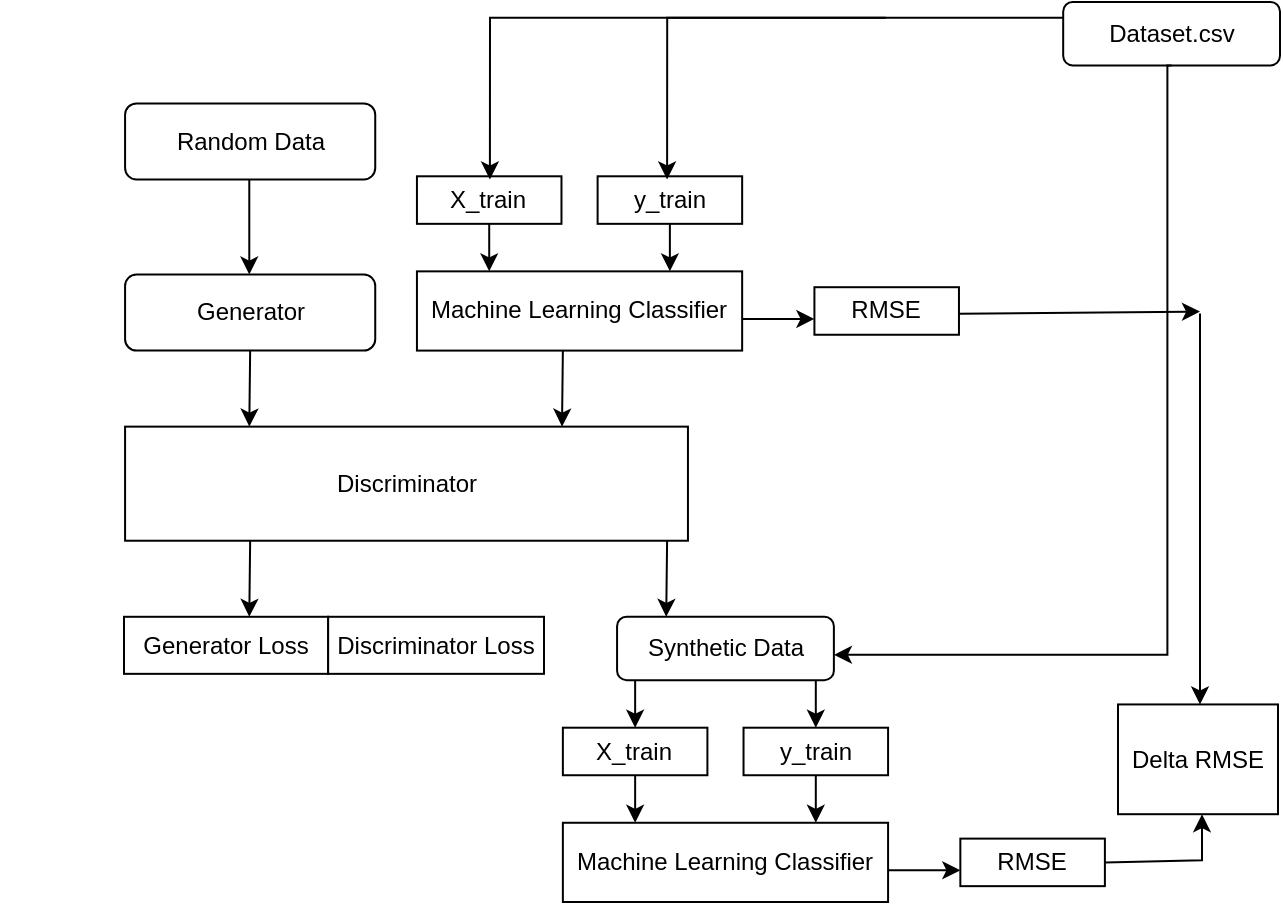 <mxfile version="20.4.0" type="github">
  <diagram id="C5RBs43oDa-KdzZeNtuy" name="Page-1">
    <mxGraphModel dx="942" dy="624" grid="1" gridSize="10" guides="1" tooltips="1" connect="1" arrows="1" fold="1" page="1" pageScale="1" pageWidth="827" pageHeight="1169" math="0" shadow="0">
      <root>
        <mxCell id="WIyWlLk6GJQsqaUBKTNV-0" />
        <mxCell id="WIyWlLk6GJQsqaUBKTNV-1" parent="WIyWlLk6GJQsqaUBKTNV-0" />
        <mxCell id="goVMsZsf2IOnhVVjbLRQ-9" value="" style="group" parent="WIyWlLk6GJQsqaUBKTNV-1" vertex="1" connectable="0">
          <mxGeometry x="90" y="30" width="640" height="450" as="geometry" />
        </mxCell>
        <mxCell id="GfQH2LzpMEKR52SkH0QB-68" value="" style="group;" parent="goVMsZsf2IOnhVVjbLRQ-9" vertex="1" connectable="0">
          <mxGeometry width="640" height="450.0" as="geometry" />
        </mxCell>
        <mxCell id="WIyWlLk6GJQsqaUBKTNV-3" value="Random Data" style="rounded=1;whiteSpace=wrap;html=1;fontSize=12;glass=0;strokeWidth=1;shadow=0;" parent="GfQH2LzpMEKR52SkH0QB-68" vertex="1">
          <mxGeometry x="62.541" y="50.701" width="125.081" height="38.028" as="geometry" />
        </mxCell>
        <mxCell id="GfQH2LzpMEKR52SkH0QB-6" value="&lt;font color=&quot;#000000&quot;&gt;Discriminator&lt;/font&gt;" style="rounded=0;whiteSpace=wrap;html=1;fillColor=#FFFFFF;fontColor=#ffffff;strokeColor=#000000;" parent="GfQH2LzpMEKR52SkH0QB-68" vertex="1">
          <mxGeometry x="62.541" y="212.322" width="281.433" height="57.043" as="geometry" />
        </mxCell>
        <mxCell id="GfQH2LzpMEKR52SkH0QB-7" value="&lt;font color=&quot;#000000&quot;&gt;Generator&lt;/font&gt;" style="rounded=1;whiteSpace=wrap;html=1;fillColor=#FFFFFF;fontColor=#ffffff;strokeColor=#000000;" parent="GfQH2LzpMEKR52SkH0QB-68" vertex="1">
          <mxGeometry x="62.541" y="136.265" width="125.081" height="38.028" as="geometry" />
        </mxCell>
        <mxCell id="GfQH2LzpMEKR52SkH0QB-18" value="Generator&amp;nbsp;Loss" style="rounded=0;whiteSpace=wrap;html=1;fillColor=#FFFFFF;strokeColor=#000000;" parent="GfQH2LzpMEKR52SkH0QB-68" vertex="1">
          <mxGeometry x="62" y="307.394" width="102.08" height="28.526" as="geometry" />
        </mxCell>
        <mxCell id="GfQH2LzpMEKR52SkH0QB-19" value="Discriminator Loss" style="rounded=0;whiteSpace=wrap;html=1;fillColor=#FFFFFF;strokeColor=#000000;" parent="GfQH2LzpMEKR52SkH0QB-68" vertex="1">
          <mxGeometry x="164.08" y="307.394" width="107.92" height="28.526" as="geometry" />
        </mxCell>
        <mxCell id="GfQH2LzpMEKR52SkH0QB-22" value="" style="endArrow=classic;html=1;rounded=0;" parent="GfQH2LzpMEKR52SkH0QB-68" edge="1">
          <mxGeometry width="50" height="50" relative="1" as="geometry">
            <mxPoint x="124.644" y="88.73" as="sourcePoint" />
            <mxPoint x="124.644" y="136.265" as="targetPoint" />
          </mxGeometry>
        </mxCell>
        <mxCell id="GfQH2LzpMEKR52SkH0QB-23" value="" style="endArrow=classic;html=1;rounded=0;exitX=0.5;exitY=1;exitDx=0;exitDy=0;" parent="GfQH2LzpMEKR52SkH0QB-68" source="GfQH2LzpMEKR52SkH0QB-7" edge="1">
          <mxGeometry width="50" height="50" relative="1" as="geometry">
            <mxPoint x="125.081" y="183.801" as="sourcePoint" />
            <mxPoint x="124.644" y="212.322" as="targetPoint" />
          </mxGeometry>
        </mxCell>
        <mxCell id="GfQH2LzpMEKR52SkH0QB-25" value="" style="endArrow=classic;html=1;rounded=0;exitX=0.5;exitY=1;exitDx=0;exitDy=0;" parent="GfQH2LzpMEKR52SkH0QB-68" edge="1">
          <mxGeometry width="50" height="50" relative="1" as="geometry">
            <mxPoint x="281.433" y="174.294" as="sourcePoint" />
            <mxPoint x="280.995" y="212.322" as="targetPoint" />
          </mxGeometry>
        </mxCell>
        <mxCell id="GfQH2LzpMEKR52SkH0QB-26" value="" style="endArrow=classic;html=1;rounded=0;exitX=0.5;exitY=1;exitDx=0;exitDy=0;" parent="GfQH2LzpMEKR52SkH0QB-68" edge="1">
          <mxGeometry width="50" height="50" relative="1" as="geometry">
            <mxPoint x="333.55" y="269.365" as="sourcePoint" />
            <mxPoint x="333.113" y="307.393" as="targetPoint" />
          </mxGeometry>
        </mxCell>
        <mxCell id="GfQH2LzpMEKR52SkH0QB-27" value="" style="endArrow=classic;html=1;rounded=0;exitX=0.5;exitY=1;exitDx=0;exitDy=0;" parent="GfQH2LzpMEKR52SkH0QB-68" edge="1">
          <mxGeometry width="50" height="50" relative="1" as="geometry">
            <mxPoint x="125.081" y="269.365" as="sourcePoint" />
            <mxPoint x="124.644" y="307.393" as="targetPoint" />
          </mxGeometry>
        </mxCell>
        <mxCell id="GfQH2LzpMEKR52SkH0QB-48" value="" style="group" parent="GfQH2LzpMEKR52SkH0QB-68" vertex="1" connectable="0">
          <mxGeometry x="281.433" y="307.393" width="271.01" height="142.607" as="geometry" />
        </mxCell>
        <mxCell id="GfQH2LzpMEKR52SkH0QB-35" value="" style="group" parent="GfQH2LzpMEKR52SkH0QB-48" vertex="1" connectable="0">
          <mxGeometry width="162.606" height="142.607" as="geometry" />
        </mxCell>
        <mxCell id="GfQH2LzpMEKR52SkH0QB-3" value="Synthetic Data" style="rounded=1;whiteSpace=wrap;html=1;fontSize=12;glass=0;strokeWidth=1;shadow=0;" parent="GfQH2LzpMEKR52SkH0QB-35" vertex="1">
          <mxGeometry x="27.101" width="108.404" height="31.69" as="geometry" />
        </mxCell>
        <mxCell id="GfQH2LzpMEKR52SkH0QB-28" value="X_train" style="rounded=0;whiteSpace=wrap;html=1;" parent="GfQH2LzpMEKR52SkH0QB-35" vertex="1">
          <mxGeometry y="55.458" width="72.269" height="23.768" as="geometry" />
        </mxCell>
        <mxCell id="GfQH2LzpMEKR52SkH0QB-29" value="y_train" style="rounded=0;whiteSpace=wrap;html=1;" parent="GfQH2LzpMEKR52SkH0QB-35" vertex="1">
          <mxGeometry x="90.337" y="55.458" width="72.269" height="23.768" as="geometry" />
        </mxCell>
        <mxCell id="GfQH2LzpMEKR52SkH0QB-30" value="" style="endArrow=classic;html=1;rounded=0;" parent="GfQH2LzpMEKR52SkH0QB-35" edge="1">
          <mxGeometry width="50" height="50" relative="1" as="geometry">
            <mxPoint x="36.135" y="31.69" as="sourcePoint" />
            <mxPoint x="36.135" y="55.458" as="targetPoint" />
          </mxGeometry>
        </mxCell>
        <mxCell id="GfQH2LzpMEKR52SkH0QB-31" value="" style="endArrow=classic;html=1;rounded=0;" parent="GfQH2LzpMEKR52SkH0QB-35" edge="1">
          <mxGeometry width="50" height="50" relative="1" as="geometry">
            <mxPoint x="126.471" y="31.69" as="sourcePoint" />
            <mxPoint x="126.471" y="55.458" as="targetPoint" />
          </mxGeometry>
        </mxCell>
        <mxCell id="GfQH2LzpMEKR52SkH0QB-32" value="Machine Learning Classifier" style="rounded=0;whiteSpace=wrap;html=1;fillColor=#FFFFFF;strokeColor=#000000;" parent="GfQH2LzpMEKR52SkH0QB-35" vertex="1">
          <mxGeometry y="102.994" width="162.606" height="39.613" as="geometry" />
        </mxCell>
        <mxCell id="GfQH2LzpMEKR52SkH0QB-33" value="" style="endArrow=classic;html=1;rounded=0;" parent="GfQH2LzpMEKR52SkH0QB-35" edge="1">
          <mxGeometry width="50" height="50" relative="1" as="geometry">
            <mxPoint x="36.135" y="79.226" as="sourcePoint" />
            <mxPoint x="36.135" y="102.994" as="targetPoint" />
          </mxGeometry>
        </mxCell>
        <mxCell id="GfQH2LzpMEKR52SkH0QB-34" value="" style="endArrow=classic;html=1;rounded=0;" parent="GfQH2LzpMEKR52SkH0QB-35" edge="1">
          <mxGeometry width="50" height="50" relative="1" as="geometry">
            <mxPoint x="126.471" y="79.226" as="sourcePoint" />
            <mxPoint x="126.471" y="102.994" as="targetPoint" />
          </mxGeometry>
        </mxCell>
        <mxCell id="GfQH2LzpMEKR52SkH0QB-46" value="" style="endArrow=classic;html=1;rounded=0;" parent="GfQH2LzpMEKR52SkH0QB-48" edge="1">
          <mxGeometry width="50" height="50" relative="1" as="geometry">
            <mxPoint x="162.606" y="126.761" as="sourcePoint" />
            <mxPoint x="198.74" y="126.761" as="targetPoint" />
          </mxGeometry>
        </mxCell>
        <mxCell id="GfQH2LzpMEKR52SkH0QB-47" value="RMSE" style="rounded=0;whiteSpace=wrap;html=1;fillColor=#FFFFFF;strokeColor=#000000;" parent="GfQH2LzpMEKR52SkH0QB-48" vertex="1">
          <mxGeometry x="198.74" y="110.916" width="72.269" height="23.768" as="geometry" />
        </mxCell>
        <mxCell id="GfQH2LzpMEKR52SkH0QB-49" value="" style="group" parent="GfQH2LzpMEKR52SkH0QB-68" vertex="1" connectable="0">
          <mxGeometry x="208.469" y="31.687" width="271.01" height="142.607" as="geometry" />
        </mxCell>
        <mxCell id="GfQH2LzpMEKR52SkH0QB-50" value="" style="group;fillColor=#FFFFFF;" parent="GfQH2LzpMEKR52SkH0QB-49" vertex="1" connectable="0">
          <mxGeometry width="162.606" height="142.607" as="geometry" />
        </mxCell>
        <mxCell id="GfQH2LzpMEKR52SkH0QB-52" value="X_train" style="rounded=0;whiteSpace=wrap;html=1;" parent="GfQH2LzpMEKR52SkH0QB-50" vertex="1">
          <mxGeometry y="55.458" width="72.269" height="23.768" as="geometry" />
        </mxCell>
        <mxCell id="GfQH2LzpMEKR52SkH0QB-53" value="y_train" style="rounded=0;whiteSpace=wrap;html=1;" parent="GfQH2LzpMEKR52SkH0QB-50" vertex="1">
          <mxGeometry x="90.337" y="55.458" width="72.269" height="23.768" as="geometry" />
        </mxCell>
        <mxCell id="GfQH2LzpMEKR52SkH0QB-56" value="Machine Learning Classifier" style="rounded=0;whiteSpace=wrap;html=1;fillColor=#FFFFFF;strokeColor=#000000;" parent="GfQH2LzpMEKR52SkH0QB-50" vertex="1">
          <mxGeometry y="102.994" width="162.606" height="39.613" as="geometry" />
        </mxCell>
        <mxCell id="GfQH2LzpMEKR52SkH0QB-57" value="" style="endArrow=classic;html=1;rounded=0;" parent="GfQH2LzpMEKR52SkH0QB-50" edge="1">
          <mxGeometry width="50" height="50" relative="1" as="geometry">
            <mxPoint x="36.135" y="79.226" as="sourcePoint" />
            <mxPoint x="36.135" y="102.994" as="targetPoint" />
          </mxGeometry>
        </mxCell>
        <mxCell id="GfQH2LzpMEKR52SkH0QB-58" value="" style="endArrow=classic;html=1;rounded=0;" parent="GfQH2LzpMEKR52SkH0QB-50" edge="1">
          <mxGeometry width="50" height="50" relative="1" as="geometry">
            <mxPoint x="126.471" y="79.226" as="sourcePoint" />
            <mxPoint x="126.471" y="102.994" as="targetPoint" />
          </mxGeometry>
        </mxCell>
        <mxCell id="GfQH2LzpMEKR52SkH0QB-65" value="" style="edgeStyle=segmentEdgeStyle;endArrow=classic;html=1;rounded=0;exitX=0;exitY=0.25;exitDx=0;exitDy=0;" parent="GfQH2LzpMEKR52SkH0QB-50" source="GfQH2LzpMEKR52SkH0QB-51" edge="1">
          <mxGeometry width="50" height="50" relative="1" as="geometry">
            <mxPoint x="162.606" y="-18.225" as="sourcePoint" />
            <mxPoint x="125.081" y="57.043" as="targetPoint" />
          </mxGeometry>
        </mxCell>
        <mxCell id="GfQH2LzpMEKR52SkH0QB-59" value="" style="endArrow=classic;html=1;rounded=0;" parent="GfQH2LzpMEKR52SkH0QB-49" edge="1">
          <mxGeometry width="50" height="50" relative="1" as="geometry">
            <mxPoint x="162.606" y="126.761" as="sourcePoint" />
            <mxPoint x="198.74" y="126.761" as="targetPoint" />
          </mxGeometry>
        </mxCell>
        <mxCell id="GfQH2LzpMEKR52SkH0QB-60" value="RMSE" style="rounded=0;whiteSpace=wrap;html=1;fillColor=#FFFFFF;strokeColor=#000000;" parent="GfQH2LzpMEKR52SkH0QB-49" vertex="1">
          <mxGeometry x="198.74" y="110.916" width="72.269" height="23.768" as="geometry" />
        </mxCell>
        <mxCell id="GfQH2LzpMEKR52SkH0QB-51" value="Dataset.csv" style="rounded=1;whiteSpace=wrap;html=1;fontSize=12;glass=0;strokeWidth=1;shadow=0;" parent="GfQH2LzpMEKR52SkH0QB-68" vertex="1">
          <mxGeometry x="531.596" width="108.404" height="31.69" as="geometry" />
        </mxCell>
        <mxCell id="GfQH2LzpMEKR52SkH0QB-61" value="" style="edgeStyle=segmentEdgeStyle;endArrow=classic;html=1;rounded=0;exitX=0.5;exitY=1;exitDx=0;exitDy=0;" parent="GfQH2LzpMEKR52SkH0QB-68" source="GfQH2LzpMEKR52SkH0QB-51" edge="1">
          <mxGeometry width="50" height="50" relative="1" as="geometry">
            <mxPoint x="531.596" y="126.758" as="sourcePoint" />
            <mxPoint x="416.938" y="326.408" as="targetPoint" />
            <Array as="points">
              <mxPoint x="583.713" y="31.687" />
            </Array>
          </mxGeometry>
        </mxCell>
        <mxCell id="GfQH2LzpMEKR52SkH0QB-67" value="" style="edgeStyle=segmentEdgeStyle;endArrow=classic;html=1;rounded=0;exitX=0;exitY=0.25;exitDx=0;exitDy=0;" parent="GfQH2LzpMEKR52SkH0QB-68" edge="1">
          <mxGeometry width="50" height="50" relative="1" as="geometry">
            <mxPoint x="442.997" y="7.923" as="sourcePoint" />
            <mxPoint x="244.951" y="88.73" as="targetPoint" />
          </mxGeometry>
        </mxCell>
        <mxCell id="goVMsZsf2IOnhVVjbLRQ-3" value="" style="endArrow=classic;html=1;rounded=0;" parent="GfQH2LzpMEKR52SkH0QB-68" edge="1">
          <mxGeometry width="50" height="50" relative="1" as="geometry">
            <mxPoint x="479.48" y="155.832" as="sourcePoint" />
            <mxPoint x="600" y="154.756" as="targetPoint" />
          </mxGeometry>
        </mxCell>
        <mxCell id="goVMsZsf2IOnhVVjbLRQ-4" value="" style="endArrow=classic;html=1;rounded=0;exitX=1;exitY=0.5;exitDx=0;exitDy=0;" parent="GfQH2LzpMEKR52SkH0QB-68" source="GfQH2LzpMEKR52SkH0QB-47" edge="1">
          <mxGeometry width="50" height="50" relative="1" as="geometry">
            <mxPoint x="560" y="428.049" as="sourcePoint" />
            <mxPoint x="601" y="406.098" as="targetPoint" />
            <Array as="points">
              <mxPoint x="601" y="429.146" />
            </Array>
          </mxGeometry>
        </mxCell>
        <mxCell id="goVMsZsf2IOnhVVjbLRQ-6" value="" style="endArrow=classic;html=1;rounded=0;" parent="GfQH2LzpMEKR52SkH0QB-68" edge="1">
          <mxGeometry width="50" height="50" relative="1" as="geometry">
            <mxPoint x="600" y="155.81" as="sourcePoint" />
            <mxPoint x="600" y="351.22" as="targetPoint" />
          </mxGeometry>
        </mxCell>
        <mxCell id="goVMsZsf2IOnhVVjbLRQ-8" value="Delta RMSE" style="whiteSpace=wrap;html=1;fillColor=#FFFFFF;strokeColor=#000000;" parent="goVMsZsf2IOnhVVjbLRQ-9" vertex="1">
          <mxGeometry x="559" y="351.22" width="80" height="54.878" as="geometry" />
        </mxCell>
      </root>
    </mxGraphModel>
  </diagram>
</mxfile>
